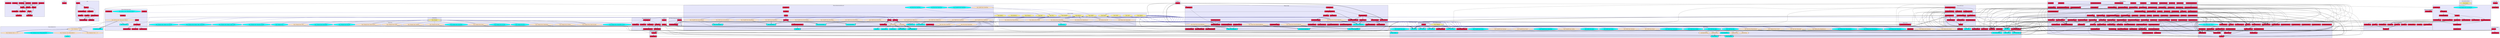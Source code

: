 digraph "Current module groupings" {
    node [margin="0.4,0.1"
         ,style=filled];
    subgraph cluster_Cabbage {
        graph [label=Cabbage
              ,style=filled
              ,fillcolor=lavender];
        1 [label="Data: Item"
          ,shape=box3d
          ,fillcolor=crimson
          ,style="filled,solid"];
        5 [label=eats
          ,shape=box
          ,fillcolor=crimson
          ,style="filled,solid"];
        6 [label=initial
          ,shape=box
          ,fillcolor=crimson
          ,style="filled,solid"];
        7 [label=move
          ,shape=box
          ,fillcolor=crimson
          ,style="filled,solid"];
        8 [label=plusTailOf
          ,shape=box
          ,fillcolor=crimson
          ,style="filled,solid"];
        9 [label=singleOut1
          ,shape=box
          ,fillcolor=crimson
          ,style="filled,solid"];
        10 [label=singleOutAll
           ,shape=box
           ,fillcolor=crimson
           ,style="filled,solid"];
        11 [label=solution1
           ,shape=box
           ,fillcolor=crimson
           ,style="filled,solid"];
        12 [label=solution2
           ,shape=box
           ,fillcolor=crimson
           ,style="filled,solid"];
        13 [label=solution3
           ,shape=box
           ,fillcolor=crimson
           ,style="filled,solid"];
        14 [label=solution4
           ,shape=box
           ,fillcolor=crimson
           ,style="filled,solid"];
        15 [label=solution5
           ,shape=box
           ,fillcolor=crimson
           ,style="filled,solid"];
        16 [label=success
           ,shape=box
           ,fillcolor=crimson
           ,style="filled,solid"];
        17 [label=unsafeIter
           ,shape=box
           ,fillcolor=crimson
           ,style="filled,solid"];
    }
    subgraph cluster_Pronk {
        graph [label=Pronk
              ,style=filled
              ,fillcolor=lavender];
        18 [label=main
           ,shape=box
           ,fillcolor=crimson
           ,style="filled,solid"];
    }
    subgraph cluster_Site {
        graph [label=Site
              ,style=filled
              ,fillcolor=lavender];
        19 [label="Data: App"
           ,shape=box3d
           ,fillcolor=crimson
           ,style="filled,solid"];
        20 [label="Data: HWConfig"
           ,shape=box3d
           ,fillcolor=crimson
           ,style="filled,solid"];
        22 [label=app
           ,shape=box
           ,fillcolor=crimson
           ,style="filled,solid"];
        23 [label=appPage
           ,shape=box
           ,fillcolor=crimson
           ,style="filled,solid"];
        24 [label=handleApp
           ,shape=box
           ,fillcolor=crimson
           ,style="filled,solid"];
        25 [label=helloWorldLogin
           ,shape=box
           ,fillcolor=crimson
           ,style="filled,solid"];
        26 [label=helloWorldLogout
           ,shape=box
           ,fillcolor=crimson
           ,style="filled,solid"];
        28 [label=routes
           ,shape=box
           ,fillcolor=crimson
           ,style="filled,solid"];
        33 [label=tokenOk
           ,shape=box
           ,fillcolor=crimson
           ,style="filled,solid"];
    }
    subgraph "cluster_System-Log-Missing" {
        graph [label="System.Log.Missing"
              ,style=filled
              ,fillcolor=lavender];
        34 [label=logger
           ,shape=box
           ,fillcolor=crimson
           ,style="filled,solid"];
        35 [label=loggerName
           ,shape=box
           ,fillcolor=crimson
           ,style="filled,solid"];
    }
    subgraph "cluster_Test-Arbitrary" {
        graph [label="Test.Arbitrary"
              ,style=filled
              ,fillcolor=lavender];
        36 [label="Class: Arbitrary, Data: (HashedSecret a)"
           ,shape=octagon
           ,fillcolor=bisque
           ,style="filled,solid"];
        37 [label="Class: Arbitrary, Data: CNF"
           ,shape=octagon
           ,fillcolor=bisque
           ,style="filled,solid"];
        38 [label="Class: Arbitrary, Data: DCLabel"
           ,shape=octagon
           ,fillcolor=bisque
           ,style="filled,solid"];
        39 [label="Class: Arbitrary, Data: ThentosClearance"
           ,shape=octagon
           ,fillcolor=bisque
           ,style="filled,solid"];
        40 [label="Class: Arbitrary, Data: ThentosLabel"
           ,shape=octagon
           ,fillcolor=bisque
           ,style="filled,solid"];
        41 [label="Class: Arbitrary, Data: UserFormData"
           ,shape=octagon
           ,fillcolor=bisque
           ,style="filled,solid"];
        42 [label=readableStrings
           ,shape=box
           ,fillcolor=cyan
           ,style="filled,solid"];
    }
    subgraph "cluster_Test-Config" {
        graph [label="Test.Config"
              ,style=filled
              ,fillcolor=lavender];
        44 [label="Data: Config"
           ,shape=box3d
           ,fillcolor=crimson
           ,style="filled,solid"];
        45 [label=config
           ,shape=box
           ,fillcolor=crimson
           ,style="filled,solid"];
    }
    subgraph "cluster_Test-Thentos-Backend-Api-Adhocracy3" {
        graph [label="Test.Thentos.Backend.Api.Adhocracy3"
              ,style=filled
              ,fillcolor=lavender];
        48 [label=setupTestA3Server
           ,shape=box
           ,fillcolor=crimson
           ,style="filled,solid"];
        49 [label=tests
           ,shape=box
           ,fillcolor=crimson
           ,style="filled,solid"];
    }
    subgraph "cluster_Test-Thentos-Backend-Api-Simple" {
        graph [label="Test.Thentos.Backend.Api.Simple"
              ,style=filled
              ,fillcolor=lavender];
        50 [label=tests
           ,shape=box
           ,fillcolor=crimson
           ,style="filled,solid"];
    }
    subgraph "cluster_Test-Thentos-Types" {
        graph [label="Test.Thentos.Types"
              ,style=filled
              ,fillcolor=lavender];
        51 [label=testSizeFactor
           ,shape=box
           ,fillcolor=crimson
           ,style="filled,solid"];
        52 [label=tests
           ,shape=box
           ,fillcolor=crimson
           ,style="filled,solid"];
    }
    subgraph cluster_TestMain {
        graph [label=TestMain
              ,style=filled
              ,fillcolor=lavender];
        53 [label=adhoc
           ,shape=box
           ,fillcolor=crimson
           ,style="filled,solid"];
        54 [label=main
           ,shape=box
           ,fillcolor=crimson
           ,style="filled,solid"];
    }
    subgraph cluster_Thentos {
        graph [label=Thentos
              ,style=filled
              ,fillcolor=lavender];
        55 [label=main
           ,shape=box
           ,fillcolor=crimson
           ,style="filled,solid"];
    }
    subgraph "cluster_Thentos-Backend-Api-Adhocracy3" {
        graph [label="Thentos.Backend.Api.Adhocracy3"
              ,style=filled
              ,fillcolor=lavender];
        56 [label="Data: A3Resource"
           ,shape=box3d
           ,fillcolor=cyan
           ,style="filled,solid"];
        57 [label="Data: A3UserNoPass"
           ,shape=box3d
           ,fillcolor=cyan
           ,style="filled,solid"];
        58 [label="Data: A3UserWithPass"
           ,shape=box3d
           ,fillcolor=cyan
           ,style="filled,solid"];
        59 [label="Data: ActivationRequest"
           ,shape=box3d
           ,fillcolor=cyan
           ,style="filled,solid"];
        60 [label="Data: ContentType"
           ,shape=box3d
           ,fillcolor=cyan
           ,style="filled,solid"];
        61 [label="Data: LoginRequest"
           ,shape=box3d
           ,fillcolor=cyan
           ,style="filled,solid"];
        63 [label="Data: PropertySheet"
           ,shape=box3d
           ,fillcolor=cyan
           ,style="filled,solid"];
        65 [label="Data: Path"
           ,shape=box3d
           ,fillcolor=cyan
           ,style="filled,solid"];
        66 [label="Data: RequestResult"
           ,shape=box3d
           ,fillcolor=cyan
           ,style="filled,solid"];
        68 [label=a3UserFromJSON
           ,shape=box
           ,fillcolor=bisque
           ,style="filled,solid"];
        69 [label=a3UserToJSON
           ,shape=box
           ,fillcolor=bisque
           ,style="filled,solid"];
        70 [label=activate
           ,shape=box
           ,fillcolor=crimson
           ,style="filled,solid"];
        71 [label=addUser
           ,shape=box
           ,fillcolor=crimson
           ,style="filled,solid"];
        72 [label=app
           ,shape=box
           ,fillcolor=crimson
           ,style="filled,solid"];
        73 [label=confirmationTokenFromPath
           ,shape=box
           ,fillcolor=crimson
           ,style="filled,solid"];
        74 [label=emailValid
           ,shape=box
           ,fillcolor=cyan
           ,style="filled,solid"];
        77 [label=login
           ,shape=box
           ,fillcolor=crimson
           ,style="filled,solid"];
        78 [label="Class: FromJSON, Data: (A3Resource a)"
           ,shape=octagon
           ,fillcolor=bisque
           ,style="filled,solid"];
        79 [label="Class: FromJSON, Data: A3UserNoPass"
           ,shape=octagon
           ,fillcolor=bisque
           ,style="filled,solid"];
        80 [label="Class: FromJSON, Data: A3UserWithPass"
           ,shape=octagon
           ,fillcolor=bisque
           ,style="filled,solid"];
        81 [label="Class: FromJSON, Data: ActivationRequest"
           ,shape=octagon
           ,fillcolor=bisque
           ,style="filled,solid"];
        82 [label="Class: FromJSON, Data: ContentType"
           ,shape=octagon
           ,fillcolor=cyan
           ,style="filled,solid"];
        83 [label="Class: FromJSON, Data: LoginRequest"
           ,shape=octagon
           ,fillcolor=bisque
           ,style="filled,solid"];
        84 [label="Class: FromJSON, Data: RequestResult"
           ,shape=octagon
           ,fillcolor=bisque
           ,style="filled,solid"];
        85 [label=passwordGood
           ,shape=box
           ,fillcolor=cyan
           ,style="filled,solid"];
        86 [label="Class: Read, Data: ContentType"
           ,shape=octagon
           ,fillcolor=cyan
           ,style="filled,solid"];
        87 [label="Class: Read, Data: PropertySheet"
           ,shape=octagon
           ,fillcolor=cyan
           ,style="filled,solid"];
        88 [label=runBackend
           ,shape=box
           ,fillcolor=crimson
           ,style="filled,solid"];
        89 [label=serveApi
           ,shape=box
           ,fillcolor=crimson
           ,style="filled,solid"];
        90 [label="Class: Show, Data: ContentType"
           ,shape=octagon
           ,fillcolor=bisque
           ,style="filled,solid"];
        91 [label="Class: Show, Data: PropertySheet"
           ,shape=octagon
           ,fillcolor=bisque
           ,style="filled,solid"];
        92 [label="Class: ToJSON, Data: (A3Resource a)"
           ,shape=octagon
           ,fillcolor=bisque
           ,style="filled,solid"];
        93 [label="Class: ToJSON, Data: A3UserNoPass"
           ,shape=octagon
           ,fillcolor=bisque
           ,style="filled,solid"];
        94 [label="Class: ToJSON, Data: A3UserWithPass"
           ,shape=octagon
           ,fillcolor=bisque
           ,style="filled,solid"];
        95 [label="Class: ToJSON, Data: ActivationRequest"
           ,shape=octagon
           ,fillcolor=bisque
           ,style="filled,solid"];
        96 [label="Class: ToJSON, Data: ContentType"
           ,shape=octagon
           ,fillcolor=bisque
           ,style="filled,solid"];
        97 [label="Class: ToJSON, Data: LoginRequest"
           ,shape=octagon
           ,fillcolor=bisque
           ,style="filled,solid"];
        98 [label="Class: ToJSON, Data: RequestResult"
           ,shape=octagon
           ,fillcolor=bisque
           ,style="filled,solid"];
        99 [label=userIdFromPath
           ,shape=box
           ,fillcolor=crimson
           ,style="filled,solid"];
        100 [label=userIdToPath
            ,shape=box
            ,fillcolor=crimson
            ,style="filled,solid"];
        101 [label=userNameValid
            ,shape=box
            ,fillcolor=cyan
            ,style="filled,solid"];
    }
    subgraph "cluster_Thentos-Backend-Api-Proxy" {
        graph [label="Thentos.Backend.Api.Proxy"
              ,style=filled
              ,fillcolor=lavender];
        102 [label="Data: RqMod"
            ,shape=box3d
            ,fillcolor=crimson
            ,style="filled,solid"];
        103 [label=catchProxy
            ,shape=box
            ,fillcolor=crimson
            ,style="filled,solid"];
        104 [label=clearThentosHeaders
            ,shape=box
            ,fillcolor=crimson
            ,style="filled,solid"];
        105 [label=getRqMod
            ,shape=box
            ,fillcolor=crimson
            ,style="filled,solid"];
        106 [label=prepareReq
            ,shape=box
            ,fillcolor=crimson
            ,style="filled,solid"];
        107 [label=prepareResp
            ,shape=box
            ,fillcolor=crimson
            ,style="filled,solid"];
        108 [label=serviceProxy
            ,shape=box
            ,fillcolor=crimson
            ,style="filled,solid"];
    }
    subgraph "cluster_Thentos-Backend-Api-Simple" {
        graph [label="Thentos.Backend.Api.Simple"
              ,style=filled
              ,fillcolor=lavender];
        109 [label="Data: ThentosAuth"
            ,shape=box3d
            ,fillcolor=cyan
            ,style="filled,solid"];
        110 [label=apiDocs
            ,shape=box
            ,fillcolor=crimson
            ,style="filled,solid"];
        111 [label=app
            ,shape=box
            ,fillcolor=crimson
            ,style="filled,solid"];
        112 [label="Class: HasDocs, Data: (ThentosAuth sublayout)"
            ,shape=octagon
            ,fillcolor=cyan
            ,style="filled,solid"];
        113 [label="Class: HasServer, Data: (ThentosAuth sublayout)"
            ,shape=octagon
            ,fillcolor=bisque
            ,style="filled,solid"];
        114 [label=runBackend
            ,shape=box
            ,fillcolor=crimson
            ,style="filled,solid"];
        115 [label=serveApi
            ,shape=box
            ,fillcolor=crimson
            ,style="filled,solid"];
        116 [label=thentosBasic
            ,shape=box
            ,fillcolor=crimson
            ,style="filled,solid"];
        117 [label=thentosService
            ,shape=box
            ,fillcolor=crimson
            ,style="filled,solid"];
        118 [label=thentosSession
            ,shape=box
            ,fillcolor=crimson
            ,style="filled,solid"];
        119 [label=thentosUser
            ,shape=box
            ,fillcolor=crimson
            ,style="filled,solid"];
    }
    subgraph "cluster_Thentos-Backend-Core" {
        graph [label="Thentos.Backend.Core"
              ,style=filled
              ,fillcolor=lavender];
        120 [label=fmapLTM
            ,shape=box
            ,fillcolor=cyan
            ,style="filled,solid"];
        121 [label=lookupRequestHeader
            ,shape=box
            ,fillcolor=cyan
            ,style="filled,solid"];
        122 [label="Class: PushActionC"
            ,shape=doubleoctagon
            ,fillcolor=bisque
            ,style="filled,solid"];
        123 [label="Class: PushActionC, Data: (IO ResponseReceived)"
            ,shape=octagon
            ,fillcolor=cyan
            ,style="filled,solid"];
        124 [label="Class: PushActionC, Data: (RestActionRaw a)"
            ,shape=octagon
            ,fillcolor=bisque
            ,style="filled,solid"];
        125 [label="Class: PushActionC, Data: (a -> b)"
            ,shape=octagon
            ,fillcolor=bisque
            ,style="filled,solid"];
        126 [label="Class: PushActionC, Data: (a :<|> b)"
            ,shape=octagon
            ,fillcolor=bisque
            ,style="filled,solid"];
    }
    subgraph "cluster_Thentos-Config" {
        graph [label="Thentos.Config"
              ,style=filled
              ,fillcolor=lavender];
        127 [label="Data: CommandBuilder"
            ,shape=box3d
            ,fillcolor=crimson
            ,style="filled,solid"];
        131 [label="Data: BackendConfig"
            ,shape=box3d
            ,fillcolor=crimson
            ,style="filled,solid"];
        132 [label="Data: BackendConfigBuilder"
            ,shape=box3d
            ,fillcolor=cyan
            ,style="filled,solid"];
        133 [label="Data: ConfigError"
            ,shape=box3d
            ,fillcolor=crimson
            ,style="filled,solid"];
        134 [label="Data: Command"
            ,shape=box3d
            ,fillcolor=crimson
            ,style="filled,solid"];
        135 [label="Data: FrontendConfig"
            ,shape=box3d
            ,fillcolor=crimson
            ,style="filled,solid"];
        136 [label="Data: FrontendConfigBuilder"
            ,shape=box3d
            ,fillcolor=cyan
            ,style="filled,solid"];
        139 [label="Data: ProxyConfig"
            ,shape=box3d
            ,fillcolor=crimson
            ,style="filled,solid"];
        140 [label="Data: ProxyConfigBuilder"
            ,shape=box3d
            ,fillcolor=cyan
            ,style="filled,solid"];
        144 [label="Data: ThentosConfig"
            ,shape=box3d
            ,fillcolor=crimson
            ,style="filled,solid"];
        145 [label="Data: ThentosConfigBuilder"
            ,shape=box3d
            ,fillcolor=cyan
            ,style="filled,solid"];
        159 [label=configLogger
            ,shape=box
            ,fillcolor=crimson
            ,style="filled,solid"];
        162 [label=emptyThentosConfig
            ,shape=box
            ,fillcolor=crimson
            ,style="filled,solid"];
        163 [label=finaliseBackendConfig
            ,shape=box
            ,fillcolor=crimson
            ,style="filled,solid"];
        164 [label=finaliseCommand
            ,shape=box
            ,fillcolor=crimson
            ,style="filled,solid"];
        165 [label=finaliseConfig
            ,shape=box
            ,fillcolor=crimson
            ,style="filled,solid"];
        166 [label=finaliseFrontendConfig
            ,shape=box
            ,fillcolor=crimson
            ,style="filled,solid"];
        167 [label=finaliseProxyConfig
            ,shape=box
            ,fillcolor=crimson
            ,style="filled,solid"];
        170 [label=getCommand
            ,shape=box
            ,fillcolor=crimson
            ,style="filled,solid"];
        171 [label="Class: Monoid, Data: BackendConfigBuilder"
            ,shape=octagon
            ,fillcolor=bisque
            ,style="filled,solid"];
        172 [label="Class: Monoid, Data: FrontendConfigBuilder"
            ,shape=octagon
            ,fillcolor=bisque
            ,style="filled,solid"];
        173 [label="Class: Monoid, Data: ProxyConfigBuilder"
            ,shape=octagon
            ,fillcolor=bisque
            ,style="filled,solid"];
        174 [label="Class: Monoid, Data: ThentosConfigBuilder"
            ,shape=octagon
            ,fillcolor=bisque
            ,style="filled,solid"];
        179 [label=parseBackendConfigBuilder
            ,shape=box
            ,fillcolor=crimson
            ,style="filled,solid"];
        180 [label=parseCommandBuilder
            ,shape=box
            ,fillcolor=crimson
            ,style="filled,solid"];
        181 [label=parseConfigFile
            ,shape=box
            ,fillcolor=crimson
            ,style="filled,solid"];
        182 [label=parseFrontendConfigBuilder
            ,shape=box
            ,fillcolor=crimson
            ,style="filled,solid"];
        183 [label=parseProxyConfigBuilder
            ,shape=box
            ,fillcolor=crimson
            ,style="filled,solid"];
        184 [label=parseRun
            ,shape=box
            ,fillcolor=crimson
            ,style="filled,solid"];
        185 [label=parseRunA3
            ,shape=box
            ,fillcolor=crimson
            ,style="filled,solid"];
        186 [label=parseRunBackend
            ,shape=box
            ,fillcolor=crimson
            ,style="filled,solid"];
        187 [label=parseRunFrontend
            ,shape=box
            ,fillcolor=crimson
            ,style="filled,solid"];
        188 [label=parseThentosConfig
            ,shape=box
            ,fillcolor=crimson
            ,style="filled,solid"];
    }
    subgraph "cluster_Thentos-DB-Core" {
        graph [label="Thentos.DB.Core"
              ,style=filled
              ,fillcolor=lavender];
        191 [label="=%%"
            ,shape=box
            ,fillcolor=crimson
            ,style="filled,solid"];
        192 [label="Data: DbError"
            ,shape=box3d
            ,fillcolor=crimson
            ,style="filled,solid"];
        205 [label="Data: TLMode"
            ,shape=box3d
            ,fillcolor=crimson
            ,style="filled,solid"];
        209 [label=checkClearance
            ,shape=box
            ,fillcolor=crimson
            ,style="filled,solid"];
        210 [label=createCheckpointLoop
            ,shape=box
            ,fillcolor=crimson
            ,style="filled,solid"];
        211 [label="Class: SafeCopy, Data: DbError"
            ,shape=octagon
            ,fillcolor=cyan
            ,style="filled,solid"];
        212 [label=liftThentosQuery
            ,shape=box
            ,fillcolor=crimson
            ,style="filled,solid"];
        213 [label=makeThentosLabel
            ,shape=box
            ,fillcolor=crimson
            ,style="filled,solid"];
        214 [label=makeThentosLabel1
            ,shape=box
            ,fillcolor=crimson
            ,style="filled,solid"];
        215 [label=makeThentosLabel2
            ,shape=box
            ,fillcolor=crimson
            ,style="filled,solid"];
        216 [label=makeThentosLabel3
            ,shape=box
            ,fillcolor=crimson
            ,style="filled,solid"];
        217 [label=makeThentosLabel4
            ,shape=box
            ,fillcolor=crimson
            ,style="filled,solid"];
        218 [label=makeThentosLabel5
            ,shape=box
            ,fillcolor=crimson
            ,style="filled,solid"];
        220 [label=restrictThentosLabel
            ,shape=box
            ,fillcolor=crimson
            ,style="filled,solid"];
        221 [label="restrictThentosLabel'"
            ,shape=box
            ,fillcolor=crimson
            ,style="filled,solid"];
        222 [label=returnDb
            ,shape=box
            ,fillcolor=crimson
            ,style="filled,solid"];
        223 [label=runThentosQuery
            ,shape=box
            ,fillcolor=crimson
            ,style="filled,solid"];
        224 [label=runThentosUpdate
            ,shape=box
            ,fillcolor=crimson
            ,style="filled,solid"];
        225 [label=showDbError
            ,shape=box
            ,fillcolor=crimson
            ,style="filled,solid"];
        226 [label=thentosDenied
            ,shape=box
            ,fillcolor=crimson
            ,style="filled,solid"];
        227 [label=thentosLabeledDenied
            ,shape=box
            ,fillcolor=crimson
            ,style="filled,solid"];
        228 [label=thentosLabeledPublic
            ,shape=box
            ,fillcolor=crimson
            ,style="filled,solid"];
        229 [label=thentosPublic
            ,shape=box
            ,fillcolor=crimson
            ,style="filled,solid"];
        230 [label=throwDb
            ,shape=box
            ,fillcolor=crimson
            ,style="filled,solid"];
    }
    subgraph "cluster_Thentos-DB-Protect" {
        graph [label="Thentos.DB.Protect"
              ,style=filled
              ,fillcolor=lavender];
        231 [label="*%%"
            ,shape=box
            ,fillcolor=crimson
            ,style="filled,solid"];
        232 [label=allowEverything
            ,shape=box
            ,fillcolor=crimson
            ,style="filled,solid"];
        233 [label=allowNothing
            ,shape=box
            ,fillcolor=crimson
            ,style="filled,solid"];
        234 [label=allowReadEverything
            ,shape=box
            ,fillcolor=crimson
            ,style="filled,solid"];
        235 [label=authenticateService
            ,shape=box
            ,fillcolor=crimson
            ,style="filled,solid"];
        236 [label=authenticateSession
            ,shape=box
            ,fillcolor=crimson
            ,style="filled,solid"];
        237 [label=authenticateUser
            ,shape=box
            ,fillcolor=crimson
            ,style="filled,solid"];
        238 [label=createDefaultUser
            ,shape=box
            ,fillcolor=crimson
            ,style="filled,solid"];
        239 [label=getUserFromSession
            ,shape=box
            ,fillcolor=crimson
            ,style="filled,solid"];
        240 [label=makeClearance_
            ,shape=box
            ,fillcolor=crimson
            ,style="filled,solid"];
        241 [label=makeThentosClearance
            ,shape=box
            ,fillcolor=crimson
            ,style="filled,solid"];
    }
    subgraph "cluster_Thentos-DB-Trans" {
        graph [label="Thentos.DB.Trans"
              ,style=filled
              ,fillcolor=lavender];
        242 [label="Data: LookupSessionResult"
            ,shape=box3d
            ,fillcolor=crimson
            ,style="filled,solid"];
        246 [label="Data: UpdateUserFieldOp"
            ,shape=box3d
            ,fillcolor=crimson
            ,style="filled,solid"];
        250 [label=addService
            ,shape=box
            ,fillcolor=crimson
            ,style="filled,solid"];
        251 [label=addUnconfirmedUser
            ,shape=box
            ,fillcolor=crimson
            ,style="filled,solid"];
        252 [label=addUser
            ,shape=box
            ,fillcolor=crimson
            ,style="filled,solid"];
        253 [label=addUsers
            ,shape=box
            ,fillcolor=crimson
            ,style="filled,solid"];
        254 [label=allServiceIds
            ,shape=box
            ,fillcolor=crimson
            ,style="filled,solid"];
        255 [label=allSessionTokens
            ,shape=box
            ,fillcolor=crimson
            ,style="filled,solid"];
        256 [label=allUserIds
            ,shape=box
            ,fillcolor=crimson
            ,style="filled,solid"];
        257 [label=assertAgent
            ,shape=box
            ,fillcolor=crimson
            ,style="filled,solid"];
        258 [label=assignRole
            ,shape=box
            ,fillcolor=crimson
            ,style="filled,solid"];
        259 [label=checkAllDbInvs
            ,shape=box
            ,fillcolor=crimson
            ,style="filled,solid"];
        260 [label=checkDbInvs
            ,shape=box
            ,fillcolor=crimson
            ,style="filled,solid"];
        261 [label=dbInvUserAspectUnique
            ,shape=box
            ,fillcolor=crimson
            ,style="filled,solid"];
        262 [label=deleteService
            ,shape=box
            ,fillcolor=crimson
            ,style="filled,solid"];
        263 [label=deleteSession
            ,shape=box
            ,fillcolor=crimson
            ,style="filled,solid"];
        264 [label=deleteUser
            ,shape=box
            ,fillcolor=crimson
            ,style="filled,solid"];
        265 [label=emptyDB
            ,shape=box
            ,fillcolor=crimson
            ,style="filled,solid"];
        266 [label=endSession
            ,shape=box
            ,fillcolor=crimson
            ,style="filled,solid"];
        267 [label=finishUserRegistration
            ,shape=box
            ,fillcolor=crimson
            ,style="filled,solid"];
        268 [label=freshUserId
            ,shape=box
            ,fillcolor=crimson
            ,style="filled,solid"];
        269 [label=garbageCollectSessions
            ,shape=box
            ,fillcolor=crimson
            ,style="filled,solid"];
        270 [label=getSessionFromAgent
            ,shape=box
            ,fillcolor=crimson
            ,style="filled,solid"];
        271 [label=isActiveSession
            ,shape=box
            ,fillcolor=crimson
            ,style="filled,solid"];
        272 [label=isActiveSessionAndBump
            ,shape=box
            ,fillcolor=crimson
            ,style="filled,solid"];
        273 [label=isLoggedIntoService
            ,shape=box
            ,fillcolor=crimson
            ,style="filled,solid"];
        274 [label=label_lookupUser
            ,shape=box
            ,fillcolor=crimson
            ,style="filled,solid"];
        275 [label=lookupAgentRoles
            ,shape=box
            ,fillcolor=crimson
            ,style="filled,solid"];
        276 [label=lookupService
            ,shape=box
            ,fillcolor=crimson
            ,style="filled,solid"];
        277 [label=lookupSession
            ,shape=box
            ,fillcolor=crimson
            ,style="filled,solid"];
        278 [label=lookupSessionQ
            ,shape=box
            ,fillcolor=crimson
            ,style="filled,solid"];
        279 [label=lookupSessionWithMaybeService
            ,shape=box
            ,fillcolor=crimson
            ,style="filled,solid"];
        280 [label=lookupUser
            ,shape=box
            ,fillcolor=crimson
            ,style="filled,solid"];
        281 [label=lookupUserByEmail
            ,shape=box
            ,fillcolor=crimson
            ,style="filled,solid"];
        282 [label=lookupUserByName
            ,shape=box
            ,fillcolor=crimson
            ,style="filled,solid"];
        283 [label=pure_lookupAgentRoles
            ,shape=box
            ,fillcolor=crimson
            ,style="filled,solid"];
        284 [label=pure_lookupService
            ,shape=box
            ,fillcolor=crimson
            ,style="filled,solid"];
        285 [label=pure_lookupSession
            ,shape=box
            ,fillcolor=crimson
            ,style="filled,solid"];
        286 [label=pure_lookupUser
            ,shape=box
            ,fillcolor=crimson
            ,style="filled,solid"];
        287 [label=pure_lookupUserByEmail
            ,shape=box
            ,fillcolor=crimson
            ,style="filled,solid"];
        288 [label=pure_lookupUserByName
            ,shape=box
            ,fillcolor=crimson
            ,style="filled,solid"];
        289 [label=sessionNowActive
            ,shape=box
            ,fillcolor=crimson
            ,style="filled,solid"];
        290 [label=snapShot
            ,shape=box
            ,fillcolor=crimson
            ,style="filled,solid"];
        291 [label=startSession
            ,shape=box
            ,fillcolor=crimson
            ,style="filled,solid"];
        292 [label=trans_addService
            ,shape=box
            ,fillcolor=crimson
            ,style="filled,solid"];
        293 [label=trans_addUnconfirmedUser
            ,shape=box
            ,fillcolor=crimson
            ,style="filled,solid"];
        294 [label=trans_addUser
            ,shape=box
            ,fillcolor=crimson
            ,style="filled,solid"];
        295 [label=trans_addUsers
            ,shape=box
            ,fillcolor=crimson
            ,style="filled,solid"];
        296 [label=trans_allServiceIds
            ,shape=box
            ,fillcolor=crimson
            ,style="filled,solid"];
        297 [label=trans_allSessionTokens
            ,shape=box
            ,fillcolor=crimson
            ,style="filled,solid"];
        298 [label=trans_allUserIds
            ,shape=box
            ,fillcolor=crimson
            ,style="filled,solid"];
        299 [label=trans_assignRole
            ,shape=box
            ,fillcolor=crimson
            ,style="filled,solid"];
        300 [label=trans_deleteService
            ,shape=box
            ,fillcolor=crimson
            ,style="filled,solid"];
        301 [label=trans_deleteUser
            ,shape=box
            ,fillcolor=crimson
            ,style="filled,solid"];
        302 [label=trans_endSession
            ,shape=box
            ,fillcolor=crimson
            ,style="filled,solid"];
        303 [label=trans_finishUserRegistration
            ,shape=box
            ,fillcolor=crimson
            ,style="filled,solid"];
        304 [label=trans_garbageCollectSessions
            ,shape=box
            ,fillcolor=crimson
            ,style="filled,solid"];
        305 [label=trans_isActiveSession
            ,shape=box
            ,fillcolor=crimson
            ,style="filled,solid"];
        306 [label=trans_isActiveSessionAndBump
            ,shape=box
            ,fillcolor=crimson
            ,style="filled,solid"];
        307 [label=trans_isLoggedIntoService
            ,shape=box
            ,fillcolor=crimson
            ,style="filled,solid"];
        308 [label=trans_lookupAgentRoles
            ,shape=box
            ,fillcolor=crimson
            ,style="filled,solid"];
        309 [label=trans_lookupService
            ,shape=box
            ,fillcolor=crimson
            ,style="filled,solid"];
        310 [label=trans_lookupSession
            ,shape=box
            ,fillcolor=crimson
            ,style="filled,solid"];
        311 [label=trans_lookupSessionQ
            ,shape=box
            ,fillcolor=crimson
            ,style="filled,solid"];
        312 [label=trans_lookupUser
            ,shape=box
            ,fillcolor=crimson
            ,style="filled,solid"];
        313 [label=trans_lookupUserByEmail
            ,shape=box
            ,fillcolor=crimson
            ,style="filled,solid"];
        314 [label=trans_lookupUserByName
            ,shape=box
            ,fillcolor=crimson
            ,style="filled,solid"];
        315 [label=trans_snapShot
            ,shape=box
            ,fillcolor=crimson
            ,style="filled,solid"];
        316 [label=trans_startSession
            ,shape=box
            ,fillcolor=crimson
            ,style="filled,solid"];
        317 [label=trans_unassignRole
            ,shape=box
            ,fillcolor=crimson
            ,style="filled,solid"];
        318 [label=trans_updateUser
            ,shape=box
            ,fillcolor=crimson
            ,style="filled,solid"];
        319 [label=trans_updateUserField
            ,shape=box
            ,fillcolor=crimson
            ,style="filled,solid"];
        320 [label=unassignRole
            ,shape=box
            ,fillcolor=crimson
            ,style="filled,solid"];
        321 [label=updateUser
            ,shape=box
            ,fillcolor=crimson
            ,style="filled,solid"];
        322 [label=updateUserField
            ,shape=box
            ,fillcolor=crimson
            ,style="filled,solid"];
        323 [label=writeSession
            ,shape=box
            ,fillcolor=crimson
            ,style="filled,solid"];
        324 [label=writeUser
            ,shape=box
            ,fillcolor=crimson
            ,style="filled,solid"];
    }
    subgraph "cluster_Thentos-Doc" {
        graph [label="Thentos.Doc"
              ,style=filled
              ,fillcolor=lavender];
        325 [label="Class: ToCapture, Data: (Capture \"sid\" ServiceId)"
            ,shape=octagon
            ,fillcolor=cyan
            ,style="filled,solid"];
        326 [label="Class: ToCapture, Data: (Capture \"token\" SessionToken)"
            ,shape=octagon
            ,fillcolor=cyan
            ,style="filled,solid"];
        327 [label="Class: ToCapture, Data: (Capture \"userid\" UserId)"
            ,shape=octagon
            ,fillcolor=cyan
            ,style="filled,solid"];
        328 [label="Class: ToSample, Data: ()"
            ,shape=octagon
            ,fillcolor=cyan
            ,style="filled,solid"];
        329 [label="Class: ToSample, Data: (ServiceId, ServiceKey)"
            ,shape=octagon
            ,fillcolor=cyan
            ,style="filled,solid"];
        330 [label="Class: ToSample, Data: (SessionToken, Session)"
            ,shape=octagon
            ,fillcolor=cyan
            ,style="filled,solid"];
        331 [label="Class: ToSample, Data: (UserId, ServiceId)"
            ,shape=octagon
            ,fillcolor=bisque
            ,style="filled,solid"];
        332 [label="Class: ToSample, Data: (UserId, Timeout)"
            ,shape=octagon
            ,fillcolor=bisque
            ,style="filled,solid"];
        333 [label="Class: ToSample, Data: Agent"
            ,shape=octagon
            ,fillcolor=bisque
            ,style="filled,solid"];
        334 [label="Class: ToSample, Data: Bool"
            ,shape=octagon
            ,fillcolor=cyan
            ,style="filled,solid"];
        335 [label="Class: ToSample, Data: ServiceId"
            ,shape=octagon
            ,fillcolor=cyan
            ,style="filled,solid"];
        336 [label="Class: ToSample, Data: Session"
            ,shape=octagon
            ,fillcolor=bisque
            ,style="filled,solid"];
        337 [label="Class: ToSample, Data: SessionToken"
            ,shape=octagon
            ,fillcolor=cyan
            ,style="filled,solid"];
        338 [label="Class: ToSample, Data: UserEmail"
            ,shape=octagon
            ,fillcolor=bisque
            ,style="filled,solid"];
        339 [label="Class: ToSample, Data: UserFormData"
            ,shape=octagon
            ,fillcolor=bisque
            ,style="filled,solid"];
        340 [label="Class: ToSample, Data: UserId"
            ,shape=octagon
            ,fillcolor=bisque
            ,style="filled,solid"];
        341 [label="Class: ToSample, Data: UserName"
            ,shape=octagon
            ,fillcolor=bisque
            ,style="filled,solid"];
        342 [label="Class: ToSample, Data: [ServiceId]"
            ,shape=octagon
            ,fillcolor=cyan
            ,style="filled,solid"];
        343 [label="Class: ToSample, Data: [SessionToken]"
            ,shape=octagon
            ,fillcolor=cyan
            ,style="filled,solid"];
        344 [label="Class: ToSample, Data: [UserId]"
            ,shape=octagon
            ,fillcolor=bisque
            ,style="filled,solid"];
    }
    subgraph "cluster_Thentos-Frontend" {
        graph [label="Thentos.Frontend"
              ,style=filled
              ,fillcolor=lavender];
        345 [label="Data: FrontendApp"
            ,shape=box3d
            ,fillcolor=crimson
            ,style="filled,solid"];
        349 [label=addServiceHandler
            ,shape=box
            ,fillcolor=crimson
            ,style="filled,solid"];
        350 [label=frontendApp
            ,shape=box
            ,fillcolor=crimson
            ,style="filled,solid"];
        351 [label="Class: HasAcid, Data: FrontendApp DB"
            ,shape=octagon
            ,fillcolor=cyan
            ,style="filled,solid"];
        352 [label=loginHandler
            ,shape=box
            ,fillcolor=crimson
            ,style="filled,solid"];
        353 [label=mainPageHandler
            ,shape=box
            ,fillcolor=crimson
            ,style="filled,solid"];
        354 [label=routes
            ,shape=box
            ,fillcolor=crimson
            ,style="filled,solid"];
        355 [label=runFrontend
            ,shape=box
            ,fillcolor=crimson
            ,style="filled,solid"];
        356 [label=serviceAddedHandler
            ,shape=box
            ,fillcolor=crimson
            ,style="filled,solid"];
        357 [label=snapRunAction
            ,shape=box
            ,fillcolor=crimson
            ,style="filled,solid"];
        358 [label="snapRunAction'"
            ,shape=box
            ,fillcolor=crimson
            ,style="filled,solid"];
        359 [label=userAddConfirmHandler
            ,shape=box
            ,fillcolor=crimson
            ,style="filled,solid"];
        360 [label=userAddHandler
            ,shape=box
            ,fillcolor=crimson
            ,style="filled,solid"];
    }
    subgraph "cluster_Thentos-Frontend-Pages" {
        graph [label="Thentos.Frontend.Pages"
              ,style=filled
              ,fillcolor=lavender];
        361 [label=addServicePage
            ,shape=box
            ,fillcolor=crimson
            ,style="filled,solid"];
        362 [label=addUserPage
            ,shape=box
            ,fillcolor=crimson
            ,style="filled,solid"];
        363 [label=errorPage
            ,shape=box
            ,fillcolor=crimson
            ,style="filled,solid"];
        364 [label=loginForm
            ,shape=box
            ,fillcolor=crimson
            ,style="filled,solid"];
        365 [label=loginPage
            ,shape=box
            ,fillcolor=crimson
            ,style="filled,solid"];
        366 [label=mainPage
            ,shape=box
            ,fillcolor=crimson
            ,style="filled,solid"];
        367 [label=nonEmpty
            ,shape=box
            ,fillcolor=crimson
            ,style="filled,solid"];
        368 [label=serviceAddedPage
            ,shape=box
            ,fillcolor=crimson
            ,style="filled,solid"];
        369 [label=userAddedPage
            ,shape=box
            ,fillcolor=crimson
            ,style="filled,solid"];
        370 [label=userForm
            ,shape=box
            ,fillcolor=crimson
            ,style="filled,solid"];
    }
    subgraph "cluster_Thentos-Frontend-Util" {
        graph [label="Thentos.Frontend.Util"
              ,style=filled
              ,fillcolor=lavender];
        371 [label=serveSnaplet
            ,shape=box
            ,fillcolor=crimson
            ,style="filled,solid"];
    }
    subgraph "cluster_Thentos-Smtp" {
        graph [label="Thentos.Smtp"
              ,style=filled
              ,fillcolor=lavender];
        372 [label=sendUserConfirmationMail
            ,shape=box
            ,fillcolor=crimson
            ,style="filled,solid"];
    }
    subgraph "cluster_Thentos-Types" {
        graph [label="Thentos.Types"
              ,style=filled
              ,fillcolor=lavender];
        373 [label="Data: ConfirmationToken"
            ,shape=box3d
            ,fillcolor=crimson
            ,style="filled,solid"];
        374 [label="Data: DB"
            ,shape=box3d
            ,fillcolor=crimson
            ,style="filled,solid"];
        375 [label="Data: Group"
            ,shape=box3d
            ,fillcolor=crimson
            ,style="filled,solid"];
        376 [label="Data: HashedSecret"
            ,shape=box3d
            ,fillcolor=cyan
            ,style="filled,solid"];
        377 [label="Data: Role"
            ,shape=box3d
            ,fillcolor=crimson
            ,style="filled,solid"];
        378 [label="Data: Service"
            ,shape=box3d
            ,fillcolor=crimson
            ,style="filled,solid"];
        379 [label="Data: Agent"
            ,shape=box3d
            ,fillcolor=cyan
            ,style="filled,solid"];
        380 [label="Data: ServiceId"
            ,shape=box3d
            ,fillcolor=cyan
            ,style="filled,solid"];
        381 [label="Data: ServiceKey"
            ,shape=box3d
            ,fillcolor=crimson
            ,style="filled,solid"];
        382 [label="Data: Session"
            ,shape=box3d
            ,fillcolor=cyan
            ,style="filled,solid"];
        383 [label="Data: SessionToken"
            ,shape=box3d
            ,fillcolor=crimson
            ,style="filled,solid"];
        384 [label="Data: ThentosClearance"
            ,shape=box3d
            ,fillcolor=cyan
            ,style="filled,solid"];
        385 [label="Data: ThentosLabel"
            ,shape=box3d
            ,fillcolor=cyan
            ,style="filled,solid"];
        386 [label="Data: ThentosLabeled"
            ,shape=box3d
            ,fillcolor=crimson
            ,style="filled,solid"];
        387 [label="Data: TimeStamp"
            ,shape=box3d
            ,fillcolor=cyan
            ,style="filled,solid"];
        388 [label="Data: Timeout"
            ,shape=box3d
            ,fillcolor=cyan
            ,style="filled,solid"];
        389 [label="Data: User"
            ,shape=box3d
            ,fillcolor=crimson
            ,style="filled,solid"];
        391 [label="Data: UserEmail"
            ,shape=box3d
            ,fillcolor=cyan
            ,style="filled,solid"];
        392 [label="Data: UserFormData"
            ,shape=box3d
            ,fillcolor=cyan
            ,style="filled,solid"];
        393 [label="Data: UserId"
            ,shape=box3d
            ,fillcolor=cyan
            ,style="filled,solid"];
        394 [label="Data: UserName"
            ,shape=box3d
            ,fillcolor=cyan
            ,style="filled,solid"];
        395 [label="Data: UserPass"
            ,shape=box3d
            ,fillcolor=cyan
            ,style="filled,solid"];
        414 [label="Class: Label, Data: ThentosClearance"
            ,shape=octagon
            ,fillcolor=bisque
            ,style="filled,solid"];
        415 [label="Class: Label, Data: ThentosLabel"
            ,shape=octagon
            ,fillcolor=bisque
            ,style="filled,solid"];
        416 [label="Class: Configured, Data: ServiceId"
            ,shape=octagon
            ,fillcolor=bisque
            ,style="filled,solid"];
        431 [label="Class: SafeCopy, Data: (HashedSecret a)"
            ,shape=octagon
            ,fillcolor=bisque
            ,style="filled,solid"];
        432 [label="Class: SafeCopy, Data: (ThentosLabeled t)"
            ,shape=octagon
            ,fillcolor=cyan
            ,style="filled,solid"];
        433 [label="Class: SafeCopy, Data: ThentosClearance"
            ,shape=octagon
            ,fillcolor=cyan
            ,style="filled,solid"];
        434 [label="Class: SafeCopy, Data: ThentosLabel"
            ,shape=octagon
            ,fillcolor=cyan
            ,style="filled,solid"];
        435 [label="Class: SafeCopy, Data: TimeStamp"
            ,shape=octagon
            ,fillcolor=bisque
            ,style="filled,solid"];
        436 [label="Class: SafeCopy, Data: Timeout"
            ,shape=octagon
            ,fillcolor=bisque
            ,style="filled,solid"];
        441 [label="Class: FromJSON, Data: Agent"
            ,shape=octagon
            ,fillcolor=cyan
            ,style="filled,solid"];
        442 [label="Class: FromJSON, Data: Session"
            ,shape=octagon
            ,fillcolor=cyan
            ,style="filled,solid"];
        443 [label="Class: FromJSON, Data: TimeStamp"
            ,shape=octagon
            ,fillcolor=bisque
            ,style="filled,solid"];
        444 [label="Class: FromJSON, Data: Timeout"
            ,shape=octagon
            ,fillcolor=bisque
            ,style="filled,solid"];
        445 [label="Class: FromJSON, Data: UserFormData"
            ,shape=octagon
            ,fillcolor=cyan
            ,style="filled,solid"];
        446 [label="Class: FromJSON, Data: UserPass"
            ,shape=octagon
            ,fillcolor=bisque
            ,style="filled,solid"];
        455 [label=timeStampFromString
            ,shape=box
            ,fillcolor=bisque
            ,style="filled,solid"];
        456 [label=timeStampToString
            ,shape=box
            ,fillcolor=bisque
            ,style="filled,solid"];
        457 [label=timeoutFromString
            ,shape=box
            ,fillcolor=bisque
            ,style="filled,solid"];
        458 [label=timeoutToString
            ,shape=box
            ,fillcolor=bisque
            ,style="filled,solid"];
        459 [label="Class: ToCNF, Data: Agent"
            ,shape=octagon
            ,fillcolor=cyan
            ,style="filled,solid"];
        460 [label="Class: ToCNF, Data: Role"
            ,shape=octagon
            ,fillcolor=cyan
            ,style="filled,solid"];
        461 [label="Class: ToJSON, Data: Agent"
            ,shape=octagon
            ,fillcolor=cyan
            ,style="filled,solid"];
        462 [label="Class: ToJSON, Data: Session"
            ,shape=octagon
            ,fillcolor=cyan
            ,style="filled,solid"];
        463 [label="Class: ToJSON, Data: TimeStamp"
            ,shape=octagon
            ,fillcolor=bisque
            ,style="filled,solid"];
        464 [label="Class: ToJSON, Data: Timeout"
            ,shape=octagon
            ,fillcolor=bisque
            ,style="filled,solid"];
        465 [label="Class: ToJSON, Data: UserFormData"
            ,shape=octagon
            ,fillcolor=cyan
            ,style="filled,solid"];
        466 [label="Class: ToJSON, Data: UserPass"
            ,shape=octagon
            ,fillcolor=cyan
            ,style="filled,solid"];
    }
    subgraph "cluster_Data-Configurator-Types" {
        graph [label="Data.Configurator.Types"
              ,style=filled
              ,fillcolor=lavender];
        470 [label="Class: Configured"
            ,shape=doubleoctagon
            ,fillcolor=khaki
            ,style="filled,dashed"];
    }
    subgraph "cluster_Servant-Docs" {
        graph [label="Servant.Docs"
              ,style=filled
              ,fillcolor=lavender];
        471 [label="Class: ToSample"
            ,shape=doubleoctagon
            ,fillcolor=khaki
            ,style="filled,dashed"];
    }
    subgraph "cluster_Snap-Snaplet-AcidState" {
        graph [label="Snap.Snaplet.AcidState"
              ,style=filled
              ,fillcolor=lavender];
        472 [label="Class: HasAcid"
            ,shape=doubleoctagon
            ,fillcolor=khaki
            ,style="filled,dashed"];
    }
    subgraph "cluster_Unknown Module" {
        graph [label="Unknown Module"
              ,style=filled
              ,fillcolor=lavender];
        473 [label="Class: Arbitrary"
            ,shape=doubleoctagon
            ,fillcolor=khaki
            ,style="filled,dotted"];
        474 [label="Class: Label"
            ,shape=doubleoctagon
            ,fillcolor=khaki
            ,style="filled,dotted"];
        475 [label="Class: HasDocs"
            ,shape=doubleoctagon
            ,fillcolor=khaki
            ,style="filled,dotted"];
        476 [label="Class: SafeCopy"
            ,shape=doubleoctagon
            ,fillcolor=khaki
            ,style="filled,dotted"];
        479 [label="Class: Monoid"
            ,shape=doubleoctagon
            ,fillcolor=khaki
            ,style="filled,dotted"];
        481 [label="Class: FromJSON"
            ,shape=doubleoctagon
            ,fillcolor=khaki
            ,style="filled,dotted"];
        483 [label="Class: Read"
            ,shape=doubleoctagon
            ,fillcolor=khaki
            ,style="filled,dotted"];
        484 [label="Class: HasServer"
            ,shape=doubleoctagon
            ,fillcolor=khaki
            ,style="filled,dotted"];
        485 [label="Class: Show"
            ,shape=doubleoctagon
            ,fillcolor=khaki
            ,style="filled,dotted"];
        487 [label="Class: ToCNF"
            ,shape=doubleoctagon
            ,fillcolor=khaki
            ,style="filled,dotted"];
        488 [label="Class: ToCapture"
            ,shape=doubleoctagon
            ,fillcolor=khaki
            ,style="filled,dotted"];
        489 [label="Class: ToJSON"
            ,shape=doubleoctagon
            ,fillcolor=khaki
            ,style="filled,dotted"];
    }
    5 -> 1 [penwidth=2.386294361119891
           ,color=black];
    6 -> 1 [penwidth=2.386294361119891
           ,color=black];
    7 -> 1 [penwidth=2.6094379124341005
           ,color=black];
    7 -> 5 [penwidth=1,color=black];
    7 -> 9 [penwidth=1.6931471805599454
           ,color=black];
    7 -> 10 [penwidth=1
            ,color=black];
    9 -> 8 [penwidth=1,color=black];
    10 -> 8 [penwidth=1
            ,color=black];
    11 -> 6 [penwidth=1
            ,color=black];
    11 -> 7 [penwidth=1
            ,color=black];
    11 -> 16 [penwidth=1
             ,color=black];
    12 -> 6 [penwidth=1
            ,color=black];
    12 -> 7 [penwidth=1
            ,color=black];
    12 -> 16 [penwidth=1
             ,color=black];
    13 -> 6 [penwidth=1
            ,color=black];
    13 -> 7 [penwidth=1
            ,color=black];
    13 -> 16 [penwidth=1
             ,color=black];
    14 -> 6 [penwidth=1
            ,color=black];
    14 -> 7 [penwidth=1
            ,color=black];
    14 -> 16 [penwidth=1
             ,color=black];
    15 -> 6 [penwidth=1
            ,color=black];
    15 -> 7 [penwidth=1
            ,color=black];
    15 -> 16 [penwidth=1
             ,color=black];
    22 -> 19 [penwidth=1
             ,color=black];
    22 -> 20 [penwidth=1
             ,color=black];
    22 -> 28 [penwidth=1
             ,color=black];
    24 -> 23 [penwidth=1
             ,color=black];
    24 -> 33 [penwidth=1
             ,color=black];
    25 -> 19 [penwidth=1
             ,color=black];
    25 -> 20 [penwidth=2.09861228866811
             ,color=black];
    28 -> 24 [penwidth=1
             ,color=black];
    28 -> 25 [penwidth=1
             ,color=black];
    28 -> 26 [penwidth=1
             ,color=black];
    33 -> 19 [penwidth=1
             ,color=black];
    33 -> 20 [penwidth=2.09861228866811
             ,color=black];
    34 -> 35 [penwidth=1
             ,color=black];
    36 -> 473 [penwidth=1
              ,color=black];
    37 -> 42 [penwidth=1
             ,color=black];
    37 -> 473 [penwidth=1.6931471805599454
              ,color=black];
    38 -> 473 [penwidth=1.6931471805599454
              ,color=black];
    39 -> 384 [penwidth=1
              ,color=black];
    39 -> 473 [penwidth=1
              ,color=black];
    40 -> 385 [penwidth=1
              ,color=black];
    40 -> 473 [penwidth=1
              ,color=black];
    41 -> 42 [penwidth=1
             ,color=black];
    41 -> 391 [penwidth=1
              ,color=black];
    41 -> 392 [penwidth=1
              ,color=black];
    41 -> 394 [penwidth=1
              ,color=black];
    41 -> 395 [penwidth=1
              ,color=black];
    45 -> 44 [penwidth=2.09861228866811
             ,color=chartreuse];
    48 -> 131 [penwidth=1.6931471805599454
              ,color=black];
    48 -> 135 [penwidth=1.6931471805599454
              ,color=black];
    48 -> 144 [penwidth=2.791759469228055
              ,color=black];
    49 -> 48 [penwidth=2.09861228866811
             ,color=black];
    49 -> 57 [penwidth=2.09861228866811
             ,color=black];
    49 -> 58 [penwidth=2.09861228866811
             ,color=black];
    49 -> 59 [penwidth=1
             ,color=black];
    49 -> 65 [penwidth=1
             ,color=black];
    49 -> 66 [penwidth=1
             ,color=black];
    49 -> 373 [penwidth=1
              ,color=black];
    49 -> 383 [penwidth=1
              ,color=black];
    49 -> 392 [penwidth=2.386294361119891
              ,color=black];
    50 -> 392 [penwidth=1.6931471805599454
              ,color=black];
    50 -> 393 [penwidth=2.6094379124341005
              ,color=black];
    52 -> 51 [penwidth=1
             ,color=black];
    52 -> 384 [penwidth=2.09861228866811
              ,color=black];
    52 -> 385 [penwidth=3.1972245773362196
              ,color=black];
    53 -> 377 [penwidth=2.791759469228055
              ,color=black];
    53 -> 379 [penwidth=3.3978952727983707
              ,color=black];
    53 -> 387 [penwidth=1
              ,color=black];
    53 -> 388 [penwidth=1
              ,color=black];
    53 -> 393 [penwidth=3.995732273553991
              ,color=black];
    54 -> 53 [penwidth=1
             ,color=chartreuse];
    55 -> 34 [penwidth=1
             ,color=black];
    55 -> 131 [penwidth=1.6931471805599454
              ,color=black];
    55 -> 134 [penwidth=2.386294361119891
              ,color=black];
    55 -> 135 [penwidth=1
              ,color=black];
    55 -> 144 [penwidth=2.6094379124341005
              ,color=black];
    55 -> 159 [penwidth=1
              ,color=black];
    55 -> 170 [penwidth=1
              ,color=black];
    55 -> 355 [penwidth=1
              ,color=black];
    68 -> 60 [penwidth=1
             ,color=black];
    68 -> 63 [penwidth=2.09861228866811
             ,color=black];
    68 -> 74 [penwidth=1
             ,color=black];
    68 -> 85 [penwidth=1
             ,color=black];
    68 -> 101 [penwidth=1
              ,color=black];
    68 -> 391 [penwidth=1
              ,color=black];
    68 -> 392 [penwidth=1
              ,color=black];
    68 -> 394 [penwidth=1
              ,color=black];
    68 -> 395 [penwidth=1
              ,color=black];
    68 -> 485 [penwidth=2.386294361119891
              ,color=black];
    69 -> 60 [penwidth=1
             ,color=black];
    69 -> 63 [penwidth=1.6931471805599454
             ,color=black];
    69 -> 392 [penwidth=1
              ,color=black];
    70 -> 34 [penwidth=1
             ,color=black];
    70 -> 59 [penwidth=1.6931471805599454
             ,color=black];
    70 -> 66 [penwidth=1
             ,color=black];
    70 -> 73 [penwidth=1
             ,color=black];
    70 -> 100 [penwidth=1
              ,color=black];
    70 -> 379 [penwidth=1
              ,color=black];
    71 -> 34 [penwidth=1
             ,color=black];
    71 -> 56 [penwidth=1
             ,color=black];
    71 -> 57 [penwidth=1
             ,color=black];
    71 -> 58 [penwidth=1.6931471805599454
             ,color=black];
    71 -> 60 [penwidth=1
             ,color=black];
    71 -> 100 [penwidth=1
              ,color=black];
    71 -> 135 [penwidth=1
              ,color=black];
    71 -> 144 [penwidth=1.6931471805599454
              ,color=black];
    71 -> 372 [penwidth=1
              ,color=black];
    71 -> 373 [penwidth=1
              ,color=black];
    71 -> 485 [penwidth=1
              ,color=black];
    72 -> 70 [penwidth=1
             ,color=black];
    72 -> 71 [penwidth=1
             ,color=black];
    72 -> 77 [penwidth=1.6931471805599454
             ,color=black];
    72 -> 108 [penwidth=1
              ,color=black];
    72 -> 122 [penwidth=1
              ,color=black];
    73 -> 65 [penwidth=1
             ,color=black];
    73 -> 373 [penwidth=1
              ,color=black];
    77 -> 34 [penwidth=1.6931471805599454
             ,color=black];
    77 -> 61 [penwidth=1.6931471805599454
             ,color=black];
    77 -> 66 [penwidth=1.6931471805599454
             ,color=black];
    77 -> 100 [penwidth=1.6931471805599454
              ,color=black];
    77 -> 379 [penwidth=1.6931471805599454
              ,color=black];
    77 -> 485 [penwidth=1.6931471805599454
              ,color=black];
    78 -> 56 [penwidth=1
             ,color=black];
    79 -> 57 [penwidth=1
             ,color=black];
    79 -> 68 [penwidth=1
             ,color=black];
    80 -> 58 [penwidth=1
             ,color=black];
    80 -> 68 [penwidth=1
             ,color=black];
    81 -> 59 [penwidth=1
             ,color=black];
    81 -> 65 [penwidth=1
             ,color=black];
    81 -> 485 [penwidth=1
              ,color=black];
    83 -> 61 [penwidth=1.6931471805599454
             ,color=black];
    83 -> 391 [penwidth=1
              ,color=black];
    83 -> 394 [penwidth=1
              ,color=black];
    83 -> 395 [penwidth=1
              ,color=black];
    83 -> 485 [penwidth=1
              ,color=black];
    84 -> 66 [penwidth=1.6931471805599454
             ,color=black];
    88 -> 89 [penwidth=1
             ,color=chartreuse];
    89 -> 72 [penwidth=1
             ,color=chartreuse];
    90 -> 60 [penwidth=1
             ,color=black];
    91 -> 63 [penwidth=1.6931471805599454
             ,color=black];
    92 -> 56 [penwidth=1
             ,color=black];
    93 -> 57 [penwidth=1
             ,color=black];
    93 -> 69 [penwidth=1
             ,color=black];
    94 -> 58 [penwidth=1
             ,color=black];
    94 -> 69 [penwidth=1
             ,color=black];
    95 -> 59 [penwidth=1
             ,color=black];
    96 -> 485 [penwidth=1
              ,color=black];
    97 -> 61 [penwidth=1.6931471805599454
             ,color=black];
    98 -> 66 [penwidth=1.6931471805599454
             ,color=black];
    99 -> 65 [penwidth=1
             ,color=black];
    99 -> 393 [penwidth=1
              ,color=black];
    100 -> 65 [penwidth=1
              ,color=black];
    100 -> 393 [penwidth=1
               ,color=black];
    105 -> 34 [penwidth=1
              ,color=black];
    105 -> 102 [penwidth=1
               ,color=black];
    105 -> 121 [penwidth=1.6931471805599454
               ,color=black];
    105 -> 139 [penwidth=1
               ,color=black];
    105 -> 144 [penwidth=1
               ,color=black];
    105 -> 379 [penwidth=1.6931471805599454
               ,color=black];
    105 -> 380 [penwidth=1
               ,color=black];
    105 -> 383 [penwidth=1
               ,color=black];
    105 -> 394 [penwidth=1
               ,color=black];
    106 -> 102 [penwidth=1
               ,color=black];
    106 -> 104 [penwidth=1
               ,color=black];
    108 -> 103 [penwidth=1
               ,color=black];
    108 -> 105 [penwidth=1
               ,color=black];
    108 -> 106 [penwidth=1
               ,color=black];
    108 -> 107 [penwidth=1
               ,color=black];
    111 -> 109 [penwidth=1
               ,color=black];
    111 -> 116 [penwidth=1
               ,color=black];
    113 -> 109 [penwidth=1
               ,color=black];
    113 -> 121 [penwidth=2.386294361119891
               ,color=black];
    113 -> 122 [penwidth=1
               ,color=black];
    114 -> 115 [penwidth=1
               ,color=chartreuse];
    115 -> 111 [penwidth=1
               ,color=chartreuse];
    116 -> 108 [penwidth=1
               ,color=black];
    116 -> 117 [penwidth=1
               ,color=black];
    116 -> 118 [penwidth=1
               ,color=black];
    116 -> 119 [penwidth=1
               ,color=black];
    118 -> 379 [penwidth=1.6931471805599454
               ,color=black];
    122 -> 123 [penwidth=1
               ,color=navy
               ,dir=none];
    122 -> 124 [penwidth=1
               ,color=navy
               ,dir=none];
    122 -> 125 [penwidth=1
               ,color=navy
               ,dir=none];
    122 -> 126 [penwidth=1
               ,color=navy
               ,dir=none];
    124 -> 120 [penwidth=1
               ,color=chartreuse];
    125 -> 122 [penwidth=1
               ,color=black];
    126 -> 122 [penwidth=1.6931471805599454
               ,color=black];
    159 -> 35 [penwidth=1
              ,color=black];
    162 -> 144 [penwidth=1
               ,color=black];
    163 -> 131 [penwidth=1
               ,color=black];
    163 -> 132 [penwidth=1
               ,color=black];
    164 -> 127 [penwidth=2.386294361119891
               ,color=black];
    164 -> 134 [penwidth=2.386294361119891
               ,color=black];
    164 -> 165 [penwidth=1.6931471805599454
               ,color=black];
    164 -> 181 [penwidth=1.6931471805599454
               ,color=black];
    165 -> 133 [penwidth=2.09861228866811
               ,color=black];
    165 -> 144 [penwidth=1
               ,color=black];
    165 -> 145 [penwidth=2.9459101490553135
               ,color=black];
    165 -> 163 [penwidth=1
               ,color=black];
    165 -> 166 [penwidth=1
               ,color=black];
    165 -> 167 [penwidth=1
               ,color=black];
    166 -> 135 [penwidth=1
               ,color=black];
    166 -> 136 [penwidth=1
               ,color=black];
    167 -> 139 [penwidth=1
               ,color=black];
    167 -> 140 [penwidth=1
               ,color=black];
    170 -> 164 [penwidth=1
               ,color=black];
    170 -> 180 [penwidth=1
               ,color=black];
    171 -> 132 [penwidth=2.6094379124341005
               ,color=black];
    172 -> 136 [penwidth=2.6094379124341005
               ,color=black];
    173 -> 140 [penwidth=2.6094379124341005
               ,color=black];
    174 -> 145 [penwidth=3.772588722239781
               ,color=black];
    174 -> 479 [penwidth=2.09861228866811
               ,color=black];
    179 -> 132 [penwidth=1
               ,color=black];
    180 -> 127 [penwidth=1.6931471805599454
               ,color=black];
    180 -> 184 [penwidth=1
               ,color=black];
    180 -> 185 [penwidth=1
               ,color=black];
    180 -> 479 [penwidth=1
               ,color=black];
    181 -> 132 [penwidth=1
               ,color=black];
    181 -> 133 [penwidth=1
               ,color=black];
    181 -> 136 [penwidth=1
               ,color=black];
    181 -> 140 [penwidth=1
               ,color=black];
    181 -> 145 [penwidth=1
               ,color=black];
    181 -> 391 [penwidth=1
               ,color=black];
    181 -> 392 [penwidth=1
               ,color=black];
    181 -> 394 [penwidth=1
               ,color=black];
    181 -> 395 [penwidth=1
               ,color=black];
    182 -> 136 [penwidth=1
               ,color=black];
    183 -> 140 [penwidth=1
               ,color=black];
    184 -> 127 [penwidth=1
               ,color=black];
    184 -> 188 [penwidth=1
               ,color=black];
    185 -> 127 [penwidth=1
               ,color=black];
    185 -> 188 [penwidth=1
               ,color=black];
    188 -> 145 [penwidth=1
               ,color=black];
    188 -> 179 [penwidth=1
               ,color=black];
    188 -> 182 [penwidth=1
               ,color=black];
    188 -> 183 [penwidth=1
               ,color=black];
    188 -> 186 [penwidth=1
               ,color=black];
    188 -> 187 [penwidth=1
               ,color=black];
    191 -> 385 [penwidth=1
               ,color=black];
    209 -> 192 [penwidth=1
               ,color=black];
    209 -> 384 [penwidth=1
               ,color=black];
    209 -> 385 [penwidth=1
               ,color=black];
    213 -> 191 [penwidth=1.6931471805599454
               ,color=black];
    213 -> 205 [penwidth=1.6931471805599454
               ,color=black];
    213 -> 226 [penwidth=1
               ,color=black];
    214 -> 213 [penwidth=1
               ,color=black];
    215 -> 213 [penwidth=1
               ,color=black];
    216 -> 213 [penwidth=1
               ,color=black];
    217 -> 213 [penwidth=1
               ,color=black];
    218 -> 213 [penwidth=1
               ,color=black];
    220 -> 191 [penwidth=1.6931471805599454
               ,color=black];
    220 -> 205 [penwidth=1.6931471805599454
               ,color=black];
    220 -> 385 [penwidth=1.6931471805599454
               ,color=black];
    221 -> 220 [penwidth=1
               ,color=black];
    222 -> 386 [penwidth=1
               ,color=black];
    223 -> 209 [penwidth=1.6931471805599454
               ,color=black];
    223 -> 386 [penwidth=1.6931471805599454
               ,color=black];
    224 -> 209 [penwidth=1.6931471805599454
               ,color=black];
    224 -> 386 [penwidth=1.6931471805599454
               ,color=black];
    225 -> 34 [penwidth=1.6931471805599454
              ,color=black];
    225 -> 192 [penwidth=3.70805020110221
               ,color=black];
    226 -> 191 [penwidth=1
               ,color=black];
    227 -> 226 [penwidth=1
               ,color=black];
    227 -> 386 [penwidth=1
               ,color=black];
    228 -> 229 [penwidth=1
               ,color=black];
    228 -> 386 [penwidth=1
               ,color=black];
    229 -> 191 [penwidth=1
               ,color=black];
    230 -> 386 [penwidth=1
               ,color=black];
    231 -> 384 [penwidth=1
               ,color=black];
    232 -> 231 [penwidth=1
               ,color=black];
    233 -> 231 [penwidth=1
               ,color=black];
    234 -> 231 [penwidth=1
               ,color=black];
    235 -> 192 [penwidth=1.6931471805599454
               ,color=black];
    235 -> 240 [penwidth=1
               ,color=black];
    235 -> 283 [penwidth=1
               ,color=black];
    235 -> 284 [penwidth=1
               ,color=black];
    235 -> 378 [penwidth=1
               ,color=black];
    235 -> 379 [penwidth=1.6931471805599454
               ,color=black];
    235 -> 381 [penwidth=1
               ,color=black];
    236 -> 237 [penwidth=1
               ,color=black];
    236 -> 239 [penwidth=1
               ,color=black];
    237 -> 192 [penwidth=1.6931471805599454
               ,color=black];
    237 -> 240 [penwidth=1
               ,color=black];
    237 -> 283 [penwidth=1
               ,color=black];
    237 -> 288 [penwidth=1
               ,color=black];
    237 -> 379 [penwidth=1.6931471805599454
               ,color=black];
    238 -> 34 [penwidth=2.791759469228055
              ,color=black];
    238 -> 232 [penwidth=2.09861228866811
               ,color=black];
    238 -> 379 [penwidth=1
               ,color=black];
    238 -> 393 [penwidth=2.791759469228055
               ,color=black];
    239 -> 192 [penwidth=1.6931471805599454
               ,color=black];
    239 -> 242 [penwidth=1
               ,color=black];
    239 -> 285 [penwidth=1
               ,color=black];
    239 -> 379 [penwidth=1
               ,color=black];
    239 -> 382 [penwidth=1
               ,color=black];
    240 -> 231 [penwidth=1
               ,color=black];
    241 -> 192 [penwidth=1
               ,color=black];
    241 -> 233 [penwidth=1
               ,color=black];
    241 -> 235 [penwidth=1
               ,color=black];
    241 -> 236 [penwidth=1
               ,color=black];
    241 -> 237 [penwidth=1
               ,color=black];
    241 -> 380 [penwidth=1
               ,color=black];
    241 -> 381 [penwidth=1
               ,color=black];
    241 -> 383 [penwidth=1
               ,color=black];
    241 -> 394 [penwidth=1
               ,color=black];
    241 -> 395 [penwidth=1
               ,color=black];
    250 -> 224 [penwidth=1
               ,color=black];
    250 -> 292 [penwidth=1
               ,color=black];
    251 -> 224 [penwidth=1
               ,color=black];
    251 -> 293 [penwidth=1
               ,color=black];
    252 -> 224 [penwidth=1
               ,color=black];
    252 -> 294 [penwidth=1
               ,color=black];
    253 -> 224 [penwidth=1
               ,color=black];
    253 -> 295 [penwidth=1
               ,color=black];
    254 -> 223 [penwidth=1
               ,color=black];
    254 -> 296 [penwidth=1
               ,color=black];
    255 -> 223 [penwidth=1
               ,color=black];
    255 -> 297 [penwidth=1
               ,color=black];
    256 -> 223 [penwidth=1
               ,color=black];
    256 -> 298 [penwidth=1
               ,color=black];
    257 -> 192 [penwidth=1
               ,color=black];
    257 -> 222 [penwidth=1
               ,color=black];
    257 -> 226 [penwidth=1
               ,color=black];
    257 -> 230 [penwidth=1
               ,color=black];
    257 -> 379 [penwidth=1.6931471805599454
               ,color=black];
    258 -> 224 [penwidth=1
               ,color=black];
    258 -> 299 [penwidth=1
               ,color=black];
    259 -> 192 [penwidth=1.6931471805599454
               ,color=black];
    259 -> 260 [penwidth=1
               ,color=black];
    259 -> 261 [penwidth=1.6931471805599454
               ,color=black];
    260 -> 222 [penwidth=1
               ,color=black];
    260 -> 226 [penwidth=1
               ,color=black];
    260 -> 230 [penwidth=1
               ,color=black];
    262 -> 224 [penwidth=1
               ,color=black];
    262 -> 300 [penwidth=1
               ,color=black];
    263 -> 379 [penwidth=1.6931471805599454
               ,color=black];
    264 -> 224 [penwidth=1
               ,color=black];
    264 -> 301 [penwidth=1
               ,color=black];
    265 -> 374 [penwidth=1
               ,color=black];
    265 -> 393 [penwidth=1
               ,color=black];
    266 -> 224 [penwidth=1
               ,color=black];
    266 -> 302 [penwidth=1
               ,color=black];
    267 -> 224 [penwidth=1
               ,color=black];
    267 -> 303 [penwidth=1
               ,color=black];
    269 -> 223 [penwidth=1
               ,color=black];
    269 -> 304 [penwidth=1
               ,color=black];
    270 -> 309 [penwidth=1
               ,color=black];
    270 -> 312 [penwidth=1
               ,color=black];
    270 -> 379 [penwidth=1.6931471805599454
               ,color=black];
    271 -> 223 [penwidth=1
               ,color=black];
    271 -> 305 [penwidth=1
               ,color=black];
    272 -> 224 [penwidth=1
               ,color=black];
    272 -> 306 [penwidth=1
               ,color=black];
    273 -> 224 [penwidth=1
               ,color=black];
    273 -> 307 [penwidth=1
               ,color=black];
    274 -> 191 [penwidth=1.6931471805599454
               ,color=black];
    274 -> 192 [penwidth=1
               ,color=black];
    274 -> 222 [penwidth=1
               ,color=black];
    274 -> 230 [penwidth=1
               ,color=black];
    274 -> 377 [penwidth=1.6931471805599454
               ,color=black];
    274 -> 379 [penwidth=1
               ,color=black];
    275 -> 223 [penwidth=1
               ,color=black];
    275 -> 308 [penwidth=1
               ,color=black];
    276 -> 223 [penwidth=1
               ,color=black];
    276 -> 309 [penwidth=1
               ,color=black];
    277 -> 224 [penwidth=1
               ,color=black];
    277 -> 310 [penwidth=1
               ,color=black];
    278 -> 223 [penwidth=1
               ,color=black];
    278 -> 311 [penwidth=1
               ,color=black];
    279 -> 192 [penwidth=1.6931471805599454
               ,color=black];
    279 -> 205 [penwidth=2.386294361119891
               ,color=black];
    279 -> 214 [penwidth=1
               ,color=black];
    279 -> 215 [penwidth=1
               ,color=black];
    279 -> 220 [penwidth=1.6931471805599454
               ,color=black];
    279 -> 222 [penwidth=1.6931471805599454
               ,color=black];
    279 -> 230 [penwidth=1.6931471805599454
               ,color=black];
    279 -> 242 [penwidth=2.386294361119891
               ,color=black];
    279 -> 285 [penwidth=1
               ,color=black];
    279 -> 323 [penwidth=1
               ,color=black];
    279 -> 377 [penwidth=1.6931471805599454
               ,color=black];
    279 -> 379 [penwidth=1
               ,color=black];
    280 -> 223 [penwidth=1
               ,color=black];
    280 -> 312 [penwidth=1
               ,color=black];
    281 -> 223 [penwidth=1
               ,color=black];
    281 -> 313 [penwidth=1
               ,color=black];
    282 -> 223 [penwidth=1
               ,color=black];
    282 -> 314 [penwidth=1
               ,color=black];
    285 -> 242 [penwidth=2.6094379124341005
               ,color=black];
    285 -> 289 [penwidth=1
               ,color=black];
    285 -> 387 [penwidth=1.6931471805599454
               ,color=black];
    285 -> 388 [penwidth=1
               ,color=black];
    290 -> 223 [penwidth=1
               ,color=black];
    290 -> 315 [penwidth=1
               ,color=black];
    291 -> 224 [penwidth=1
               ,color=black];
    291 -> 316 [penwidth=1
               ,color=black];
    292 -> 222 [penwidth=1
               ,color=black];
    292 -> 229 [penwidth=1
               ,color=black];
    292 -> 378 [penwidth=1
               ,color=black];
    293 -> 222 [penwidth=1
               ,color=black];
    293 -> 229 [penwidth=1
               ,color=black];
    293 -> 268 [penwidth=1
               ,color=black];
    294 -> 222 [penwidth=1
               ,color=black];
    294 -> 268 [penwidth=1
               ,color=black];
    294 -> 324 [penwidth=1
               ,color=black];
    294 -> 386 [penwidth=1
               ,color=black];
    295 -> 222 [penwidth=1.6931471805599454
               ,color=black];
    295 -> 229 [penwidth=1
               ,color=black];
    295 -> 294 [penwidth=1
               ,color=black];
    295 -> 295 [penwidth=1
               ,color=black];
    295 -> 386 [penwidth=1.6931471805599454
               ,color=black];
    296 -> 191 [penwidth=1
               ,color=black];
    296 -> 377 [penwidth=1
               ,color=black];
    296 -> 386 [penwidth=1
               ,color=black];
    297 -> 191 [penwidth=1
               ,color=black];
    297 -> 377 [penwidth=1
               ,color=black];
    297 -> 386 [penwidth=1
               ,color=black];
    298 -> 191 [penwidth=1
               ,color=black];
    298 -> 377 [penwidth=1
               ,color=black];
    298 -> 386 [penwidth=1
               ,color=black];
    299 -> 191 [penwidth=1
               ,color=black];
    299 -> 212 [penwidth=1
               ,color=black];
    299 -> 222 [penwidth=1
               ,color=black];
    299 -> 257 [penwidth=1
               ,color=black];
    299 -> 377 [penwidth=1.6931471805599454
               ,color=black];
    299 -> 386 [penwidth=1
               ,color=black];
    300 -> 191 [penwidth=1
               ,color=black];
    300 -> 212 [penwidth=1
               ,color=black];
    300 -> 222 [penwidth=1
               ,color=black];
    300 -> 263 [penwidth=1
               ,color=black];
    300 -> 309 [penwidth=1
               ,color=black];
    300 -> 377 [penwidth=1.6931471805599454
               ,color=black];
    300 -> 379 [penwidth=1.6931471805599454
               ,color=black];
    300 -> 386 [penwidth=1
               ,color=black];
    301 -> 191 [penwidth=1
               ,color=black];
    301 -> 212 [penwidth=1
               ,color=black];
    301 -> 222 [penwidth=1
               ,color=black];
    301 -> 263 [penwidth=1
               ,color=black];
    301 -> 312 [penwidth=1
               ,color=black];
    301 -> 377 [penwidth=1.6931471805599454
               ,color=black];
    301 -> 379 [penwidth=1.6931471805599454
               ,color=black];
    301 -> 386 [penwidth=1
               ,color=black];
    302 -> 205 [penwidth=1.6931471805599454
               ,color=black];
    302 -> 214 [penwidth=1
               ,color=black];
    302 -> 215 [penwidth=1
               ,color=black];
    302 -> 222 [penwidth=1
               ,color=black];
    302 -> 263 [penwidth=1
               ,color=black];
    302 -> 377 [penwidth=1.6931471805599454
               ,color=black];
    303 -> 192 [penwidth=1
               ,color=black];
    303 -> 222 [penwidth=1
               ,color=black];
    303 -> 229 [penwidth=1
               ,color=black];
    303 -> 230 [penwidth=1
               ,color=black];
    303 -> 324 [penwidth=1
               ,color=black];
    303 -> 386 [penwidth=1
               ,color=black];
    305 -> 222 [penwidth=1.6931471805599454
               ,color=black];
    305 -> 229 [penwidth=1
               ,color=black];
    305 -> 311 [penwidth=1
               ,color=black];
    306 -> 222 [penwidth=1.6931471805599454
               ,color=black];
    306 -> 229 [penwidth=1
               ,color=black];
    306 -> 310 [penwidth=1
               ,color=black];
    307 -> 205 [penwidth=1
               ,color=black];
    307 -> 212 [penwidth=1
               ,color=black];
    307 -> 215 [penwidth=1
               ,color=black];
    307 -> 222 [penwidth=2.6094379124341005
               ,color=black];
    307 -> 226 [penwidth=2.09861228866811
               ,color=black];
    307 -> 279 [penwidth=1
               ,color=black];
    307 -> 312 [penwidth=1
               ,color=black];
    307 -> 377 [penwidth=1
               ,color=black];
    307 -> 379 [penwidth=2.09861228866811
               ,color=black];
    307 -> 386 [penwidth=2.09861228866811
               ,color=black];
    308 -> 191 [penwidth=1
               ,color=black];
    308 -> 283 [penwidth=1
               ,color=black];
    308 -> 377 [penwidth=1
               ,color=black];
    308 -> 386 [penwidth=1
               ,color=black];
    309 -> 191 [penwidth=1
               ,color=black];
    309 -> 192 [penwidth=1
               ,color=black];
    309 -> 222 [penwidth=1
               ,color=black];
    309 -> 230 [penwidth=1
               ,color=black];
    309 -> 284 [penwidth=1
               ,color=black];
    309 -> 377 [penwidth=1
               ,color=black];
    310 -> 279 [penwidth=1
               ,color=black];
    311 -> 191 [penwidth=2.09861228866811
               ,color=black];
    311 -> 192 [penwidth=1.6931471805599454
               ,color=black];
    311 -> 222 [penwidth=1
               ,color=black];
    311 -> 230 [penwidth=1.6931471805599454
               ,color=black];
    311 -> 242 [penwidth=2.386294361119891
               ,color=black];
    311 -> 285 [penwidth=1
               ,color=black];
    311 -> 377 [penwidth=2.09861228866811
               ,color=black];
    312 -> 274 [penwidth=1
               ,color=black];
    312 -> 286 [penwidth=1
               ,color=black];
    313 -> 274 [penwidth=1
               ,color=black];
    313 -> 287 [penwidth=1
               ,color=black];
    314 -> 274 [penwidth=1
               ,color=black];
    314 -> 288 [penwidth=1
               ,color=black];
    315 -> 191 [penwidth=1
               ,color=black];
    315 -> 222 [penwidth=1
               ,color=black];
    315 -> 377 [penwidth=1
               ,color=black];
    316 -> 191 [penwidth=1
               ,color=black];
    316 -> 212 [penwidth=1
               ,color=black];
    316 -> 222 [penwidth=1
               ,color=black];
    316 -> 270 [penwidth=1
               ,color=black];
    316 -> 323 [penwidth=1
               ,color=black];
    316 -> 382 [penwidth=1
               ,color=black];
    316 -> 386 [penwidth=1
               ,color=black];
    316 -> 387 [penwidth=1.6931471805599454
               ,color=black];
    316 -> 388 [penwidth=1
               ,color=black];
    317 -> 191 [penwidth=1
               ,color=black];
    317 -> 212 [penwidth=1
               ,color=black];
    317 -> 222 [penwidth=1
               ,color=black];
    317 -> 257 [penwidth=1
               ,color=black];
    317 -> 377 [penwidth=1.6931471805599454
               ,color=black];
    317 -> 386 [penwidth=1
               ,color=black];
    318 -> 212 [penwidth=1
               ,color=black];
    318 -> 222 [penwidth=1
               ,color=black];
    318 -> 312 [penwidth=1
               ,color=black];
    318 -> 324 [penwidth=1
               ,color=black];
    318 -> 386 [penwidth=1.6931471805599454
               ,color=black];
    319 -> 212 [penwidth=1
               ,color=black];
    319 -> 222 [penwidth=1
               ,color=black];
    319 -> 246 [penwidth=2.386294361119891
               ,color=black];
    319 -> 312 [penwidth=1
               ,color=black];
    319 -> 324 [penwidth=1
               ,color=black];
    319 -> 386 [penwidth=1.6931471805599454
               ,color=black];
    320 -> 224 [penwidth=1
               ,color=black];
    320 -> 317 [penwidth=1
               ,color=black];
    321 -> 224 [penwidth=1
               ,color=black];
    321 -> 318 [penwidth=1
               ,color=black];
    322 -> 224 [penwidth=1
               ,color=black];
    322 -> 319 [penwidth=1
               ,color=black];
    323 -> 379 [penwidth=1.6931471805599454
               ,color=black];
    324 -> 191 [penwidth=1
               ,color=black];
    324 -> 212 [penwidth=1
               ,color=black];
    324 -> 222 [penwidth=1
               ,color=black];
    324 -> 259 [penwidth=1
               ,color=black];
    324 -> 377 [penwidth=1.6931471805599454
               ,color=black];
    324 -> 379 [penwidth=1.6931471805599454
               ,color=black];
    324 -> 386 [penwidth=1
               ,color=black];
    331 -> 471 [penwidth=1.6931471805599454
               ,color=black];
    332 -> 388 [penwidth=1
               ,color=black];
    332 -> 471 [penwidth=1
               ,color=black];
    333 -> 379 [penwidth=1
               ,color=black];
    333 -> 393 [penwidth=1
               ,color=black];
    336 -> 382 [penwidth=1
               ,color=black];
    336 -> 387 [penwidth=1.6931471805599454
               ,color=black];
    336 -> 388 [penwidth=1
               ,color=black];
    336 -> 471 [penwidth=1
               ,color=black];
    338 -> 391 [penwidth=1
               ,color=black];
    339 -> 391 [penwidth=1
               ,color=black];
    339 -> 392 [penwidth=1
               ,color=black];
    339 -> 394 [penwidth=1
               ,color=black];
    339 -> 395 [penwidth=1
               ,color=black];
    340 -> 393 [penwidth=1
               ,color=black];
    341 -> 394 [penwidth=1
               ,color=black];
    344 -> 393 [penwidth=2.09861228866811
               ,color=black];
    349 -> 361 [penwidth=1
               ,color=chartreuse];
    350 -> 345 [penwidth=1
               ,color=black];
    350 -> 354 [penwidth=1
               ,color=black];
    352 -> 358 [penwidth=1
               ,color=black];
    352 -> 363 [penwidth=1.6931471805599454
               ,color=black];
    352 -> 364 [penwidth=1
               ,color=black];
    352 -> 365 [penwidth=1
               ,color=black];
    352 -> 379 [penwidth=1
               ,color=black];
    352 -> 380 [penwidth=1
               ,color=black];
    352 -> 383 [penwidth=1
               ,color=black];
    353 -> 366 [penwidth=1
               ,color=chartreuse];
    354 -> 349 [penwidth=1
               ,color=black];
    354 -> 352 [penwidth=1
               ,color=black];
    354 -> 353 [penwidth=1
               ,color=black];
    354 -> 356 [penwidth=1
               ,color=black];
    354 -> 359 [penwidth=1
               ,color=black];
    354 -> 360 [penwidth=1
               ,color=black];
    355 -> 350 [penwidth=1
               ,color=black];
    355 -> 371 [penwidth=1
               ,color=black];
    356 -> 358 [penwidth=1
               ,color=black];
    356 -> 363 [penwidth=1
               ,color=black];
    356 -> 368 [penwidth=1
               ,color=black];
    358 -> 357 [penwidth=1
               ,color=chartreuse];
    359 -> 363 [penwidth=1.6931471805599454
               ,color=black];
    359 -> 369 [penwidth=1
               ,color=black];
    359 -> 373 [penwidth=1
               ,color=black];
    360 -> 135 [penwidth=1
               ,color=black];
    360 -> 144 [penwidth=1.6931471805599454
               ,color=black];
    360 -> 358 [penwidth=1
               ,color=black];
    360 -> 362 [penwidth=1
               ,color=black];
    360 -> 363 [penwidth=1
               ,color=black];
    360 -> 370 [penwidth=1
               ,color=black];
    360 -> 372 [penwidth=1
               ,color=black];
    360 -> 373 [penwidth=1
               ,color=black];
    364 -> 367 [penwidth=1.6931471805599454
               ,color=black];
    364 -> 394 [penwidth=1
               ,color=black];
    364 -> 395 [penwidth=1
               ,color=black];
    365 -> 380 [penwidth=1
               ,color=black];
    368 -> 380 [penwidth=1
               ,color=black];
    368 -> 381 [penwidth=1
               ,color=black];
    370 -> 367 [penwidth=1.6931471805599454
               ,color=black];
    370 -> 391 [penwidth=1
               ,color=black];
    370 -> 392 [penwidth=1
               ,color=black];
    370 -> 394 [penwidth=1
               ,color=black];
    370 -> 395 [penwidth=1
               ,color=black];
    372 -> 391 [penwidth=1
               ,color=black];
    372 -> 392 [penwidth=1
               ,color=black];
    414 -> 384 [penwidth=3.0794415416798357
               ,color=black];
    415 -> 385 [penwidth=3.0794415416798357
               ,color=black];
    416 -> 380 [penwidth=1
               ,color=black];
    431 -> 376 [penwidth=1.6931471805599454
               ,color=chartreuse];
    435 -> 455 [penwidth=1
               ,color=black];
    435 -> 456 [penwidth=1
               ,color=black];
    436 -> 457 [penwidth=1
               ,color=black];
    436 -> 458 [penwidth=1
               ,color=black];
    443 -> 455 [penwidth=1
               ,color=black];
    444 -> 457 [penwidth=1
               ,color=black];
    446 -> 395 [penwidth=1
               ,color=black];
    455 -> 387 [penwidth=1
               ,color=black];
    456 -> 387 [penwidth=1
               ,color=black];
    457 -> 388 [penwidth=1
               ,color=black];
    458 -> 388 [penwidth=1
               ,color=black];
    463 -> 456 [penwidth=1
               ,color=black];
    464 -> 458 [penwidth=1
               ,color=black];
    470 -> 416 [penwidth=1.6931471805599454
               ,color=navy
               ,dir=none];
    471 -> 328 [penwidth=1
               ,color=navy
               ,dir=none];
    471 -> 329 [penwidth=1
               ,color=navy
               ,dir=none];
    471 -> 330 [penwidth=1
               ,color=navy
               ,dir=none];
    471 -> 331 [penwidth=1
               ,color=navy
               ,dir=none];
    471 -> 332 [penwidth=1
               ,color=navy
               ,dir=none];
    471 -> 333 [penwidth=1
               ,color=navy
               ,dir=none];
    471 -> 334 [penwidth=1
               ,color=navy
               ,dir=none];
    471 -> 335 [penwidth=1
               ,color=navy
               ,dir=none];
    471 -> 336 [penwidth=1
               ,color=navy
               ,dir=none];
    471 -> 337 [penwidth=1
               ,color=navy
               ,dir=none];
    471 -> 338 [penwidth=1
               ,color=navy
               ,dir=none];
    471 -> 339 [penwidth=1
               ,color=navy
               ,dir=none];
    471 -> 340 [penwidth=1
               ,color=navy
               ,dir=none];
    471 -> 341 [penwidth=1
               ,color=navy
               ,dir=none];
    471 -> 342 [penwidth=1
               ,color=navy
               ,dir=none];
    471 -> 343 [penwidth=1
               ,color=navy
               ,dir=none];
    471 -> 344 [penwidth=1
               ,color=navy
               ,dir=none];
    472 -> 351 [penwidth=1
               ,color=navy
               ,dir=none];
    473 -> 36 [penwidth=1
              ,color=navy
              ,dir=none];
    473 -> 37 [penwidth=1
              ,color=navy
              ,dir=none];
    473 -> 38 [penwidth=1.6931471805599454
              ,color=navy
              ,dir=none];
    473 -> 39 [penwidth=1
              ,color=navy
              ,dir=none];
    473 -> 40 [penwidth=1
              ,color=navy
              ,dir=none];
    473 -> 41 [penwidth=1
              ,color=navy
              ,dir=none];
    474 -> 414 [penwidth=2.09861228866811
               ,color=navy
               ,dir=none];
    474 -> 415 [penwidth=2.09861228866811
               ,color=navy
               ,dir=none];
    475 -> 112 [penwidth=1
               ,color=navy
               ,dir=none];
    476 -> 211 [penwidth=1.6931471805599454
               ,color=navy
               ,dir=none];
    476 -> 431 [penwidth=1.6931471805599454
               ,color=navy
               ,dir=none];
    476 -> 432 [penwidth=1.6931471805599454
               ,color=navy
               ,dir=none];
    476 -> 433 [penwidth=1.6931471805599454
               ,color=navy
               ,dir=none];
    476 -> 434 [penwidth=1.6931471805599454
               ,color=navy
               ,dir=none];
    476 -> 435 [penwidth=1.6931471805599454
               ,color=navy
               ,dir=none];
    476 -> 436 [penwidth=1.6931471805599454
               ,color=navy
               ,dir=none];
    479 -> 171 [penwidth=1.6931471805599454
               ,color=navy
               ,dir=none];
    479 -> 172 [penwidth=1.6931471805599454
               ,color=navy
               ,dir=none];
    479 -> 173 [penwidth=1.6931471805599454
               ,color=navy
               ,dir=none];
    479 -> 174 [penwidth=1.6931471805599454
               ,color=navy
               ,dir=none];
    481 -> 78 [penwidth=1
              ,color=navy
              ,dir=none];
    481 -> 79 [penwidth=1
              ,color=navy
              ,dir=none];
    481 -> 80 [penwidth=1
              ,color=navy
              ,dir=none];
    481 -> 81 [penwidth=1
              ,color=navy
              ,dir=none];
    481 -> 82 [penwidth=1
              ,color=navy
              ,dir=none];
    481 -> 83 [penwidth=1
              ,color=navy
              ,dir=none];
    481 -> 84 [penwidth=1
              ,color=navy
              ,dir=none];
    481 -> 441 [penwidth=1
               ,color=navy
               ,dir=none];
    481 -> 442 [penwidth=1
               ,color=navy
               ,dir=none];
    481 -> 443 [penwidth=1
               ,color=navy
               ,dir=none];
    481 -> 444 [penwidth=1
               ,color=navy
               ,dir=none];
    481 -> 445 [penwidth=1
               ,color=navy
               ,dir=none];
    481 -> 446 [penwidth=1
               ,color=navy
               ,dir=none];
    483 -> 86 [penwidth=1
              ,color=navy
              ,dir=none];
    483 -> 87 [penwidth=1
              ,color=navy
              ,dir=none];
    484 -> 113 [penwidth=1
               ,color=navy
               ,dir=none];
    485 -> 90 [penwidth=1
              ,color=navy
              ,dir=none];
    485 -> 91 [penwidth=1.6931471805599454
              ,color=navy
              ,dir=none];
    487 -> 459 [penwidth=1
               ,color=navy
               ,dir=none];
    487 -> 460 [penwidth=1
               ,color=navy
               ,dir=none];
    488 -> 325 [penwidth=1
               ,color=navy
               ,dir=none];
    488 -> 326 [penwidth=1
               ,color=navy
               ,dir=none];
    488 -> 327 [penwidth=1
               ,color=navy
               ,dir=none];
    489 -> 92 [penwidth=1
              ,color=navy
              ,dir=none];
    489 -> 93 [penwidth=1
              ,color=navy
              ,dir=none];
    489 -> 94 [penwidth=1
              ,color=navy
              ,dir=none];
    489 -> 95 [penwidth=1
              ,color=navy
              ,dir=none];
    489 -> 96 [penwidth=1
              ,color=navy
              ,dir=none];
    489 -> 97 [penwidth=1.6931471805599454
              ,color=navy
              ,dir=none];
    489 -> 98 [penwidth=1.6931471805599454
              ,color=navy
              ,dir=none];
    489 -> 461 [penwidth=1
               ,color=navy
               ,dir=none];
    489 -> 462 [penwidth=1
               ,color=navy
               ,dir=none];
    489 -> 463 [penwidth=1
               ,color=navy
               ,dir=none];
    489 -> 464 [penwidth=1
               ,color=navy
               ,dir=none];
    489 -> 465 [penwidth=1
               ,color=navy
               ,dir=none];
    489 -> 466 [penwidth=1
               ,color=navy
               ,dir=none];
}
